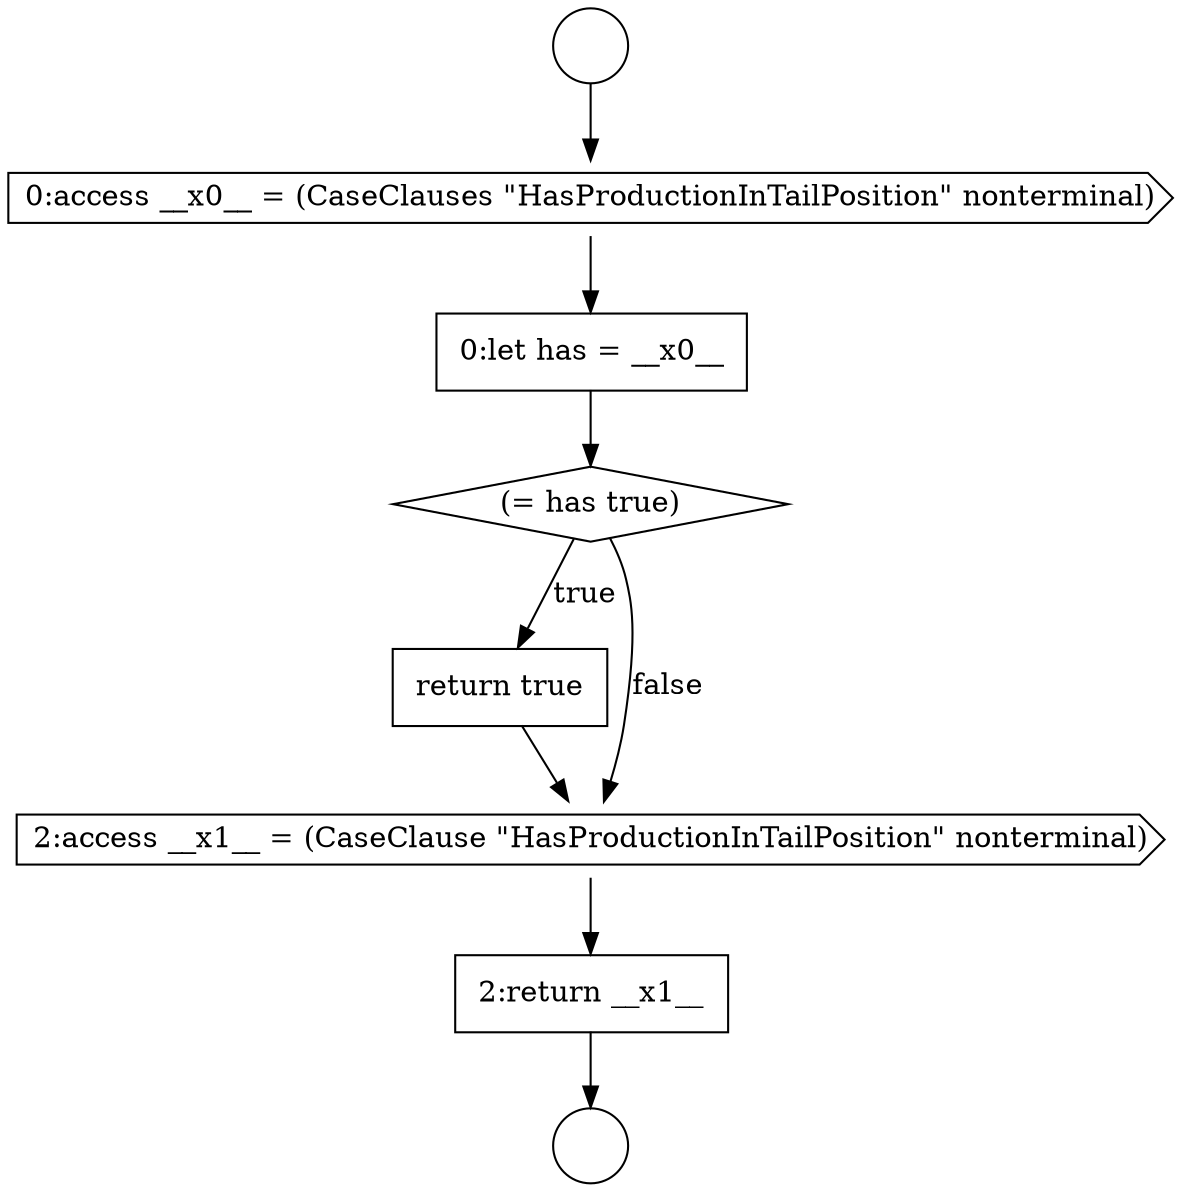 digraph {
  node8723 [shape=circle label=" " color="black" fillcolor="white" style=filled]
  node8727 [shape=diamond, label=<<font color="black">(= has true)</font>> color="black" fillcolor="white" style=filled]
  node8724 [shape=circle label=" " color="black" fillcolor="white" style=filled]
  node8728 [shape=none, margin=0, label=<<font color="black">
    <table border="0" cellborder="1" cellspacing="0" cellpadding="10">
      <tr><td align="left">return true</td></tr>
    </table>
  </font>> color="black" fillcolor="white" style=filled]
  node8725 [shape=cds, label=<<font color="black">0:access __x0__ = (CaseClauses &quot;HasProductionInTailPosition&quot; nonterminal)</font>> color="black" fillcolor="white" style=filled]
  node8729 [shape=cds, label=<<font color="black">2:access __x1__ = (CaseClause &quot;HasProductionInTailPosition&quot; nonterminal)</font>> color="black" fillcolor="white" style=filled]
  node8726 [shape=none, margin=0, label=<<font color="black">
    <table border="0" cellborder="1" cellspacing="0" cellpadding="10">
      <tr><td align="left">0:let has = __x0__</td></tr>
    </table>
  </font>> color="black" fillcolor="white" style=filled]
  node8730 [shape=none, margin=0, label=<<font color="black">
    <table border="0" cellborder="1" cellspacing="0" cellpadding="10">
      <tr><td align="left">2:return __x1__</td></tr>
    </table>
  </font>> color="black" fillcolor="white" style=filled]
  node8728 -> node8729 [ color="black"]
  node8723 -> node8725 [ color="black"]
  node8726 -> node8727 [ color="black"]
  node8727 -> node8728 [label=<<font color="black">true</font>> color="black"]
  node8727 -> node8729 [label=<<font color="black">false</font>> color="black"]
  node8729 -> node8730 [ color="black"]
  node8725 -> node8726 [ color="black"]
  node8730 -> node8724 [ color="black"]
}
